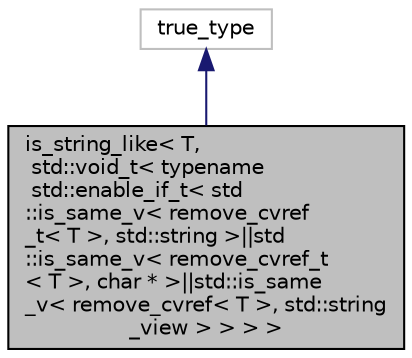 digraph "is_string_like&lt; T, std::void_t&lt; typename std::enable_if_t&lt; std::is_same_v&lt; remove_cvref_t&lt; T &gt;, std::string &gt;||std::is_same_v&lt; remove_cvref_t&lt; T &gt;, char * &gt;||std::is_same_v&lt; remove_cvref&lt; T &gt;, std::string_view &gt; &gt; &gt; &gt;"
{
  edge [fontname="Helvetica",fontsize="10",labelfontname="Helvetica",labelfontsize="10"];
  node [fontname="Helvetica",fontsize="10",shape=record];
  Node2 [label="is_string_like\< T,\l std::void_t\< typename\l std::enable_if_t\< std\l::is_same_v\< remove_cvref\l_t\< T \>, std::string \>\|\|std\l::is_same_v\< remove_cvref_t\l\< T \>, char * \>\|\|std::is_same\l_v\< remove_cvref\< T \>, std::string\l_view \> \> \> \>",height=0.2,width=0.4,color="black", fillcolor="grey75", style="filled", fontcolor="black"];
  Node3 -> Node2 [dir="back",color="midnightblue",fontsize="10",style="solid",fontname="Helvetica"];
  Node3 [label="true_type",height=0.2,width=0.4,color="grey75", fillcolor="white", style="filled"];
}
